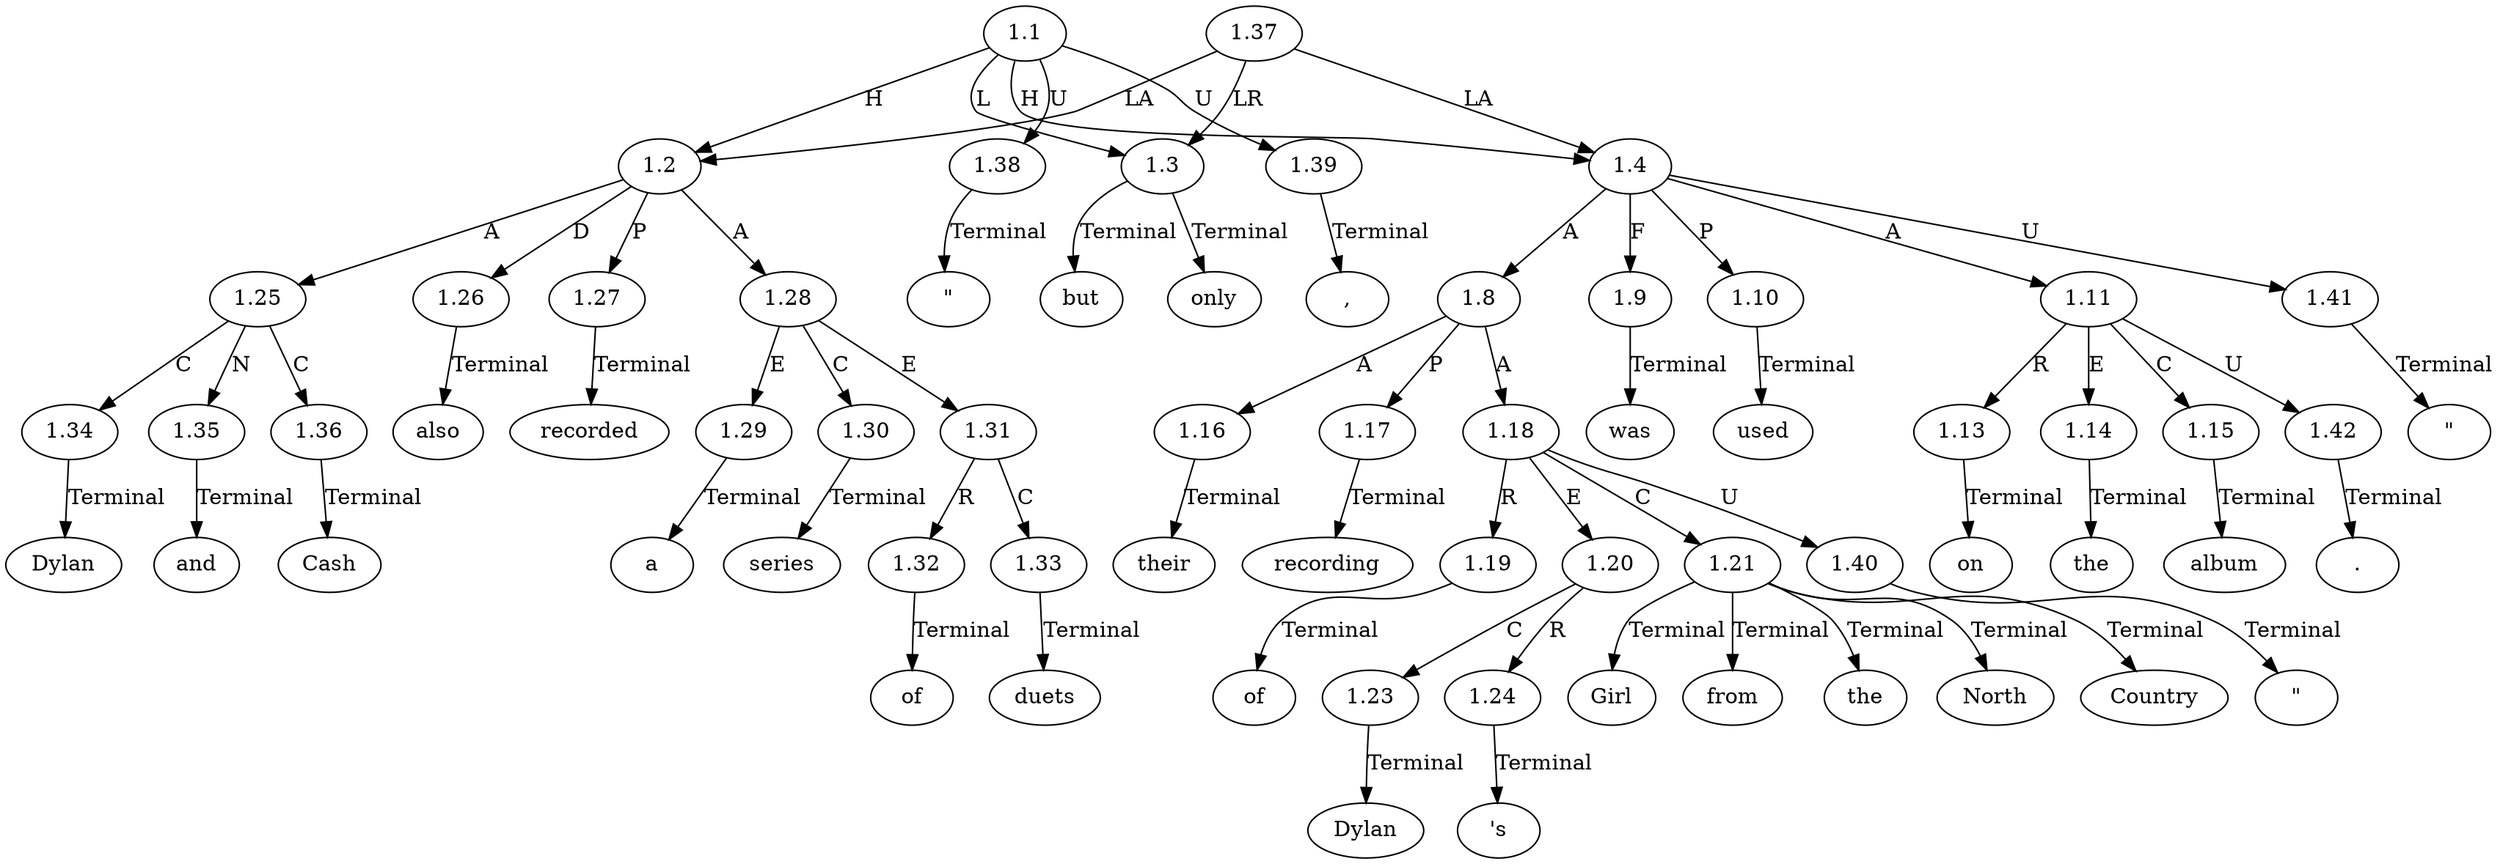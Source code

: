 // Graph
digraph {
	0.1 [label="\"" ordering=out]
	0.10 [label=duets ordering=out]
	0.11 [label="," ordering=out]
	0.12 [label=but ordering=out]
	0.13 [label=only ordering=out]
	0.14 [label=their ordering=out]
	0.15 [label=recording ordering=out]
	0.16 [label=of ordering=out]
	0.17 [label=Dylan ordering=out]
	0.18 [label="'s" ordering=out]
	0.19 [label="\"" ordering=out]
	0.2 [label=Dylan ordering=out]
	0.20 [label=Girl ordering=out]
	0.21 [label=from ordering=out]
	0.22 [label=the ordering=out]
	0.23 [label=North ordering=out]
	0.24 [label=Country ordering=out]
	0.25 [label="\"" ordering=out]
	0.26 [label=was ordering=out]
	0.27 [label=used ordering=out]
	0.28 [label=on ordering=out]
	0.29 [label=the ordering=out]
	0.3 [label=and ordering=out]
	0.30 [label=album ordering=out]
	0.31 [label="." ordering=out]
	0.4 [label=Cash ordering=out]
	0.5 [label=also ordering=out]
	0.6 [label=recorded ordering=out]
	0.7 [label=a ordering=out]
	0.8 [label=series ordering=out]
	0.9 [label=of ordering=out]
	1.1 [label=1.1 ordering=out]
	1.2 [label=1.2 ordering=out]
	1.3 [label=1.3 ordering=out]
	1.4 [label=1.4 ordering=out]
	1.8 [label=1.8 ordering=out]
	1.9 [label=1.9 ordering=out]
	1.10 [label=1.10 ordering=out]
	1.11 [label=1.11 ordering=out]
	1.13 [label=1.13 ordering=out]
	1.14 [label=1.14 ordering=out]
	1.15 [label=1.15 ordering=out]
	1.16 [label=1.16 ordering=out]
	1.17 [label=1.17 ordering=out]
	1.18 [label=1.18 ordering=out]
	1.19 [label=1.19 ordering=out]
	1.20 [label=1.20 ordering=out]
	1.21 [label=1.21 ordering=out]
	1.23 [label=1.23 ordering=out]
	1.24 [label=1.24 ordering=out]
	1.25 [label=1.25 ordering=out]
	1.26 [label=1.26 ordering=out]
	1.27 [label=1.27 ordering=out]
	1.28 [label=1.28 ordering=out]
	1.29 [label=1.29 ordering=out]
	1.30 [label=1.30 ordering=out]
	1.31 [label=1.31 ordering=out]
	1.32 [label=1.32 ordering=out]
	1.33 [label=1.33 ordering=out]
	1.34 [label=1.34 ordering=out]
	1.35 [label=1.35 ordering=out]
	1.36 [label=1.36 ordering=out]
	1.37 [label=1.37 ordering=out]
	1.38 [label=1.38 ordering=out]
	1.39 [label=1.39 ordering=out]
	1.40 [label=1.40 ordering=out]
	1.41 [label=1.41 ordering=out]
	1.42 [label=1.42 ordering=out]
	1.1 -> 1.2 [label=H ordering=out]
	1.1 -> 1.3 [label=L ordering=out]
	1.1 -> 1.4 [label=H ordering=out]
	1.1 -> 1.38 [label=U ordering=out]
	1.1 -> 1.39 [label=U ordering=out]
	1.2 -> 1.25 [label=A ordering=out]
	1.2 -> 1.26 [label=D ordering=out]
	1.2 -> 1.27 [label=P ordering=out]
	1.2 -> 1.28 [label=A ordering=out]
	1.3 -> 0.12 [label=Terminal ordering=out]
	1.3 -> 0.13 [label=Terminal ordering=out]
	1.4 -> 1.8 [label=A ordering=out]
	1.4 -> 1.9 [label=F ordering=out]
	1.4 -> 1.10 [label=P ordering=out]
	1.4 -> 1.11 [label=A ordering=out]
	1.4 -> 1.41 [label=U ordering=out]
	1.8 -> 1.16 [label=A ordering=out]
	1.8 -> 1.17 [label=P ordering=out]
	1.8 -> 1.18 [label=A ordering=out]
	1.9 -> 0.26 [label=Terminal ordering=out]
	1.10 -> 0.27 [label=Terminal ordering=out]
	1.11 -> 1.13 [label=R ordering=out]
	1.11 -> 1.14 [label=E ordering=out]
	1.11 -> 1.15 [label=C ordering=out]
	1.11 -> 1.42 [label=U ordering=out]
	1.13 -> 0.28 [label=Terminal ordering=out]
	1.14 -> 0.29 [label=Terminal ordering=out]
	1.15 -> 0.30 [label=Terminal ordering=out]
	1.16 -> 0.14 [label=Terminal ordering=out]
	1.17 -> 0.15 [label=Terminal ordering=out]
	1.18 -> 1.19 [label=R ordering=out]
	1.18 -> 1.20 [label=E ordering=out]
	1.18 -> 1.21 [label=C ordering=out]
	1.18 -> 1.40 [label=U ordering=out]
	1.19 -> 0.16 [label=Terminal ordering=out]
	1.20 -> 1.23 [label=C ordering=out]
	1.20 -> 1.24 [label=R ordering=out]
	1.21 -> 0.20 [label=Terminal ordering=out]
	1.21 -> 0.21 [label=Terminal ordering=out]
	1.21 -> 0.22 [label=Terminal ordering=out]
	1.21 -> 0.23 [label=Terminal ordering=out]
	1.21 -> 0.24 [label=Terminal ordering=out]
	1.23 -> 0.17 [label=Terminal ordering=out]
	1.24 -> 0.18 [label=Terminal ordering=out]
	1.25 -> 1.34 [label=C ordering=out]
	1.25 -> 1.35 [label=N ordering=out]
	1.25 -> 1.36 [label=C ordering=out]
	1.26 -> 0.5 [label=Terminal ordering=out]
	1.27 -> 0.6 [label=Terminal ordering=out]
	1.28 -> 1.29 [label=E ordering=out]
	1.28 -> 1.30 [label=C ordering=out]
	1.28 -> 1.31 [label=E ordering=out]
	1.29 -> 0.7 [label=Terminal ordering=out]
	1.30 -> 0.8 [label=Terminal ordering=out]
	1.31 -> 1.32 [label=R ordering=out]
	1.31 -> 1.33 [label=C ordering=out]
	1.32 -> 0.9 [label=Terminal ordering=out]
	1.33 -> 0.10 [label=Terminal ordering=out]
	1.34 -> 0.2 [label=Terminal ordering=out]
	1.35 -> 0.3 [label=Terminal ordering=out]
	1.36 -> 0.4 [label=Terminal ordering=out]
	1.37 -> 1.2 [label=LA ordering=out]
	1.37 -> 1.3 [label=LR ordering=out]
	1.37 -> 1.4 [label=LA ordering=out]
	1.38 -> 0.1 [label=Terminal ordering=out]
	1.39 -> 0.11 [label=Terminal ordering=out]
	1.40 -> 0.19 [label=Terminal ordering=out]
	1.41 -> 0.25 [label=Terminal ordering=out]
	1.42 -> 0.31 [label=Terminal ordering=out]
}
